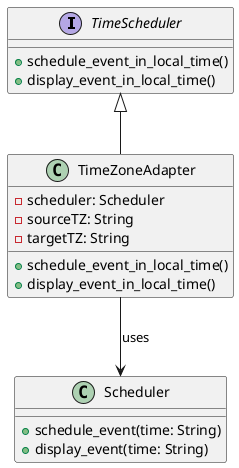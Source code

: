 @startuml

interface TimeScheduler {
    +schedule_event_in_local_time()
    +display_event_in_local_time()
}

class TimeZoneAdapter {
    -scheduler: Scheduler
    -sourceTZ: String
    -targetTZ: String
    +schedule_event_in_local_time()
    +display_event_in_local_time()
}

class Scheduler {
    +schedule_event(time: String)
    +display_event(time: String)
}

TimeScheduler <|-down- TimeZoneAdapter
TimeZoneAdapter -down-> Scheduler : uses

@enduml
